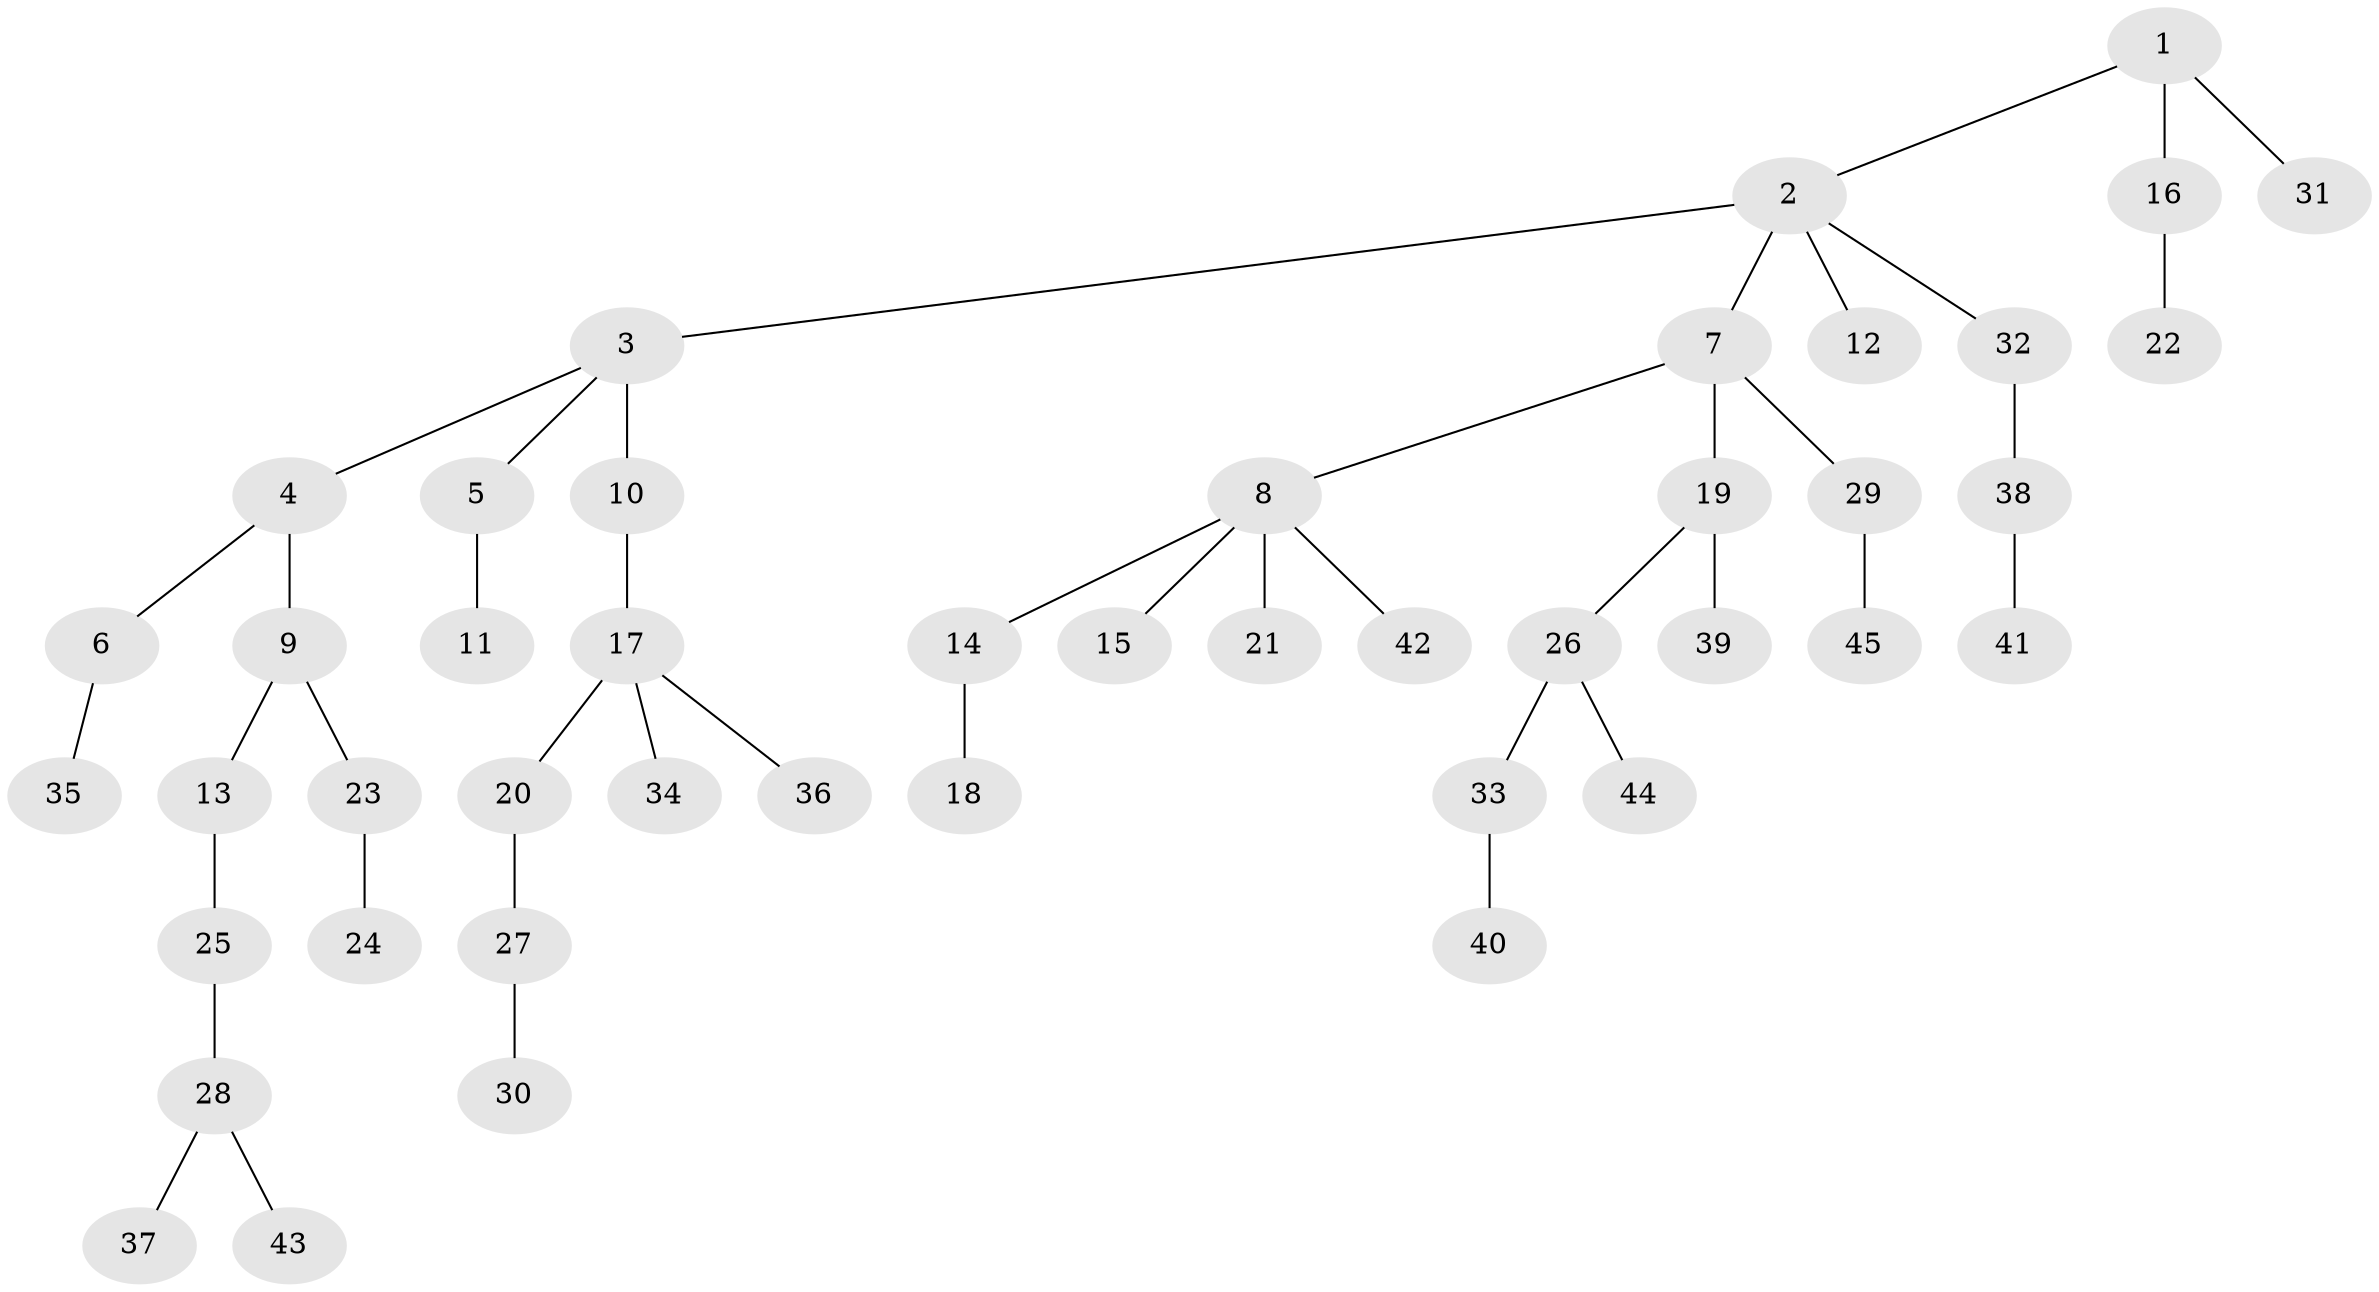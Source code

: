 // original degree distribution, {4: 0.125, 3: 0.13636363636363635, 2: 0.17045454545454544, 6: 0.022727272727272728, 5: 0.011363636363636364, 1: 0.5340909090909091}
// Generated by graph-tools (version 1.1) at 2025/36/03/09/25 02:36:33]
// undirected, 45 vertices, 44 edges
graph export_dot {
graph [start="1"]
  node [color=gray90,style=filled];
  1;
  2;
  3;
  4;
  5;
  6;
  7;
  8;
  9;
  10;
  11;
  12;
  13;
  14;
  15;
  16;
  17;
  18;
  19;
  20;
  21;
  22;
  23;
  24;
  25;
  26;
  27;
  28;
  29;
  30;
  31;
  32;
  33;
  34;
  35;
  36;
  37;
  38;
  39;
  40;
  41;
  42;
  43;
  44;
  45;
  1 -- 2 [weight=1.0];
  1 -- 16 [weight=1.0];
  1 -- 31 [weight=1.0];
  2 -- 3 [weight=1.0];
  2 -- 7 [weight=2.0];
  2 -- 12 [weight=1.0];
  2 -- 32 [weight=1.0];
  3 -- 4 [weight=1.0];
  3 -- 5 [weight=1.0];
  3 -- 10 [weight=3.0];
  4 -- 6 [weight=1.0];
  4 -- 9 [weight=1.0];
  5 -- 11 [weight=3.0];
  6 -- 35 [weight=1.0];
  7 -- 8 [weight=1.0];
  7 -- 19 [weight=1.0];
  7 -- 29 [weight=1.0];
  8 -- 14 [weight=1.0];
  8 -- 15 [weight=1.0];
  8 -- 21 [weight=1.0];
  8 -- 42 [weight=1.0];
  9 -- 13 [weight=1.0];
  9 -- 23 [weight=1.0];
  10 -- 17 [weight=1.0];
  13 -- 25 [weight=1.0];
  14 -- 18 [weight=2.0];
  16 -- 22 [weight=2.0];
  17 -- 20 [weight=2.0];
  17 -- 34 [weight=1.0];
  17 -- 36 [weight=1.0];
  19 -- 26 [weight=1.0];
  19 -- 39 [weight=3.0];
  20 -- 27 [weight=1.0];
  23 -- 24 [weight=1.0];
  25 -- 28 [weight=1.0];
  26 -- 33 [weight=1.0];
  26 -- 44 [weight=1.0];
  27 -- 30 [weight=1.0];
  28 -- 37 [weight=1.0];
  28 -- 43 [weight=1.0];
  29 -- 45 [weight=1.0];
  32 -- 38 [weight=1.0];
  33 -- 40 [weight=2.0];
  38 -- 41 [weight=1.0];
}
